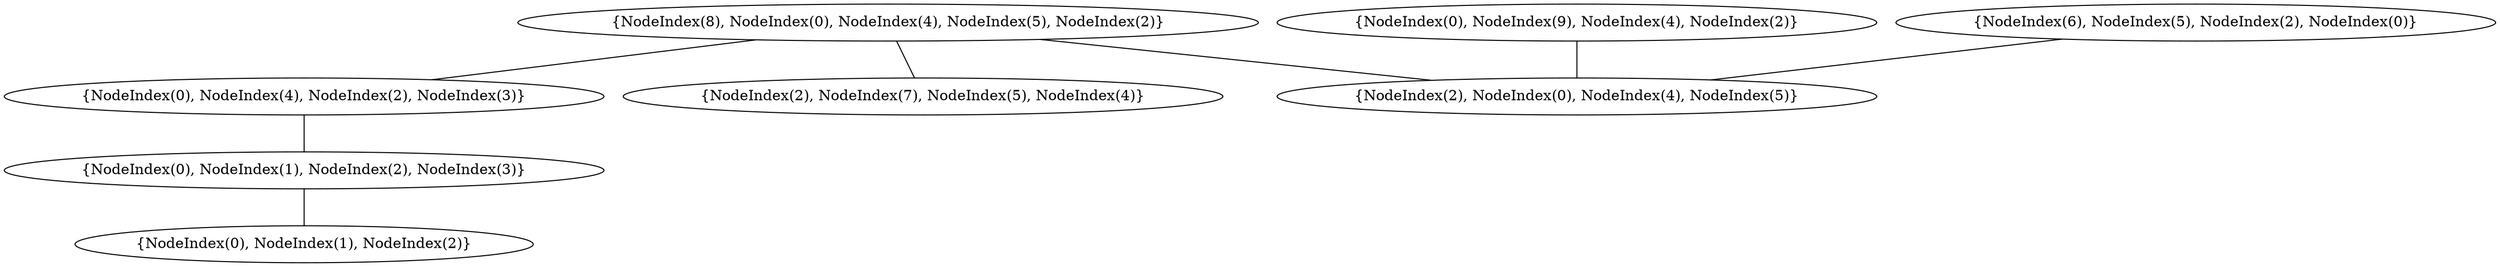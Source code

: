 graph {
    0 [ label = "{NodeIndex(0), NodeIndex(1), NodeIndex(2)}" ]
    1 [ label = "{NodeIndex(0), NodeIndex(1), NodeIndex(2), NodeIndex(3)}" ]
    2 [ label = "{NodeIndex(0), NodeIndex(4), NodeIndex(2), NodeIndex(3)}" ]
    3 [ label = "{NodeIndex(2), NodeIndex(0), NodeIndex(4), NodeIndex(5)}" ]
    4 [ label = "{NodeIndex(2), NodeIndex(7), NodeIndex(5), NodeIndex(4)}" ]
    5 [ label = "{NodeIndex(8), NodeIndex(0), NodeIndex(4), NodeIndex(5), NodeIndex(2)}" ]
    6 [ label = "{NodeIndex(0), NodeIndex(9), NodeIndex(4), NodeIndex(2)}" ]
    7 [ label = "{NodeIndex(6), NodeIndex(5), NodeIndex(2), NodeIndex(0)}" ]
    1 -- 0 [ ]
    2 -- 1 [ ]
    5 -- 3 [ ]
    5 -- 4 [ ]
    7 -- 3 [ ]
    6 -- 3 [ ]
    5 -- 2 [ ]
}
